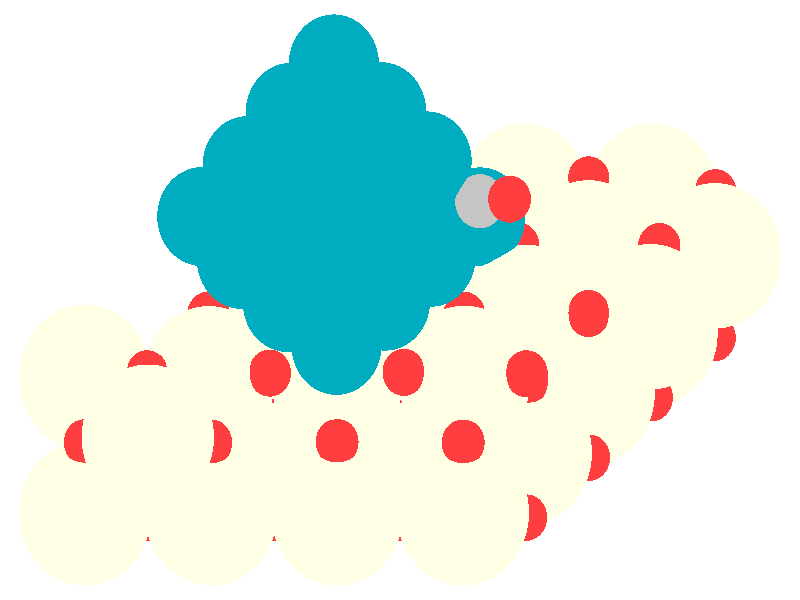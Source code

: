 #include "colors.inc"
#include "finish.inc"

global_settings {assumed_gamma 1 max_trace_level 6}
background {color White}
camera {orthographic
  right -24.68*x up 16.83*y
  direction 1.00*z
  location <0,0,50.00> look_at <0,0,0>}
light_source {<  2.00,   3.00,  40.00> color White
  area_light <0.70, 0, 0>, <0, 0.70, 0>, 3, 3
  adaptive 1 jitter}

#declare simple = finish {phong 0.7}
#declare pale = finish {ambient .5 diffuse .85 roughness .001 specular 0.200 }
#declare intermediate = finish {ambient 0.3 diffuse 0.6 specular 0.10 roughness 0.04 }
#declare vmd = finish {ambient .0 diffuse .65 phong 0.1 phong_size 40. specular 0.500 }
#declare jmol = finish {ambient .2 diffuse .6 specular 1 roughness .001 metallic}
#declare ase2 = finish {ambient 0.05 brilliance 3 diffuse 0.6 metallic specular 0.70 roughness 0.04 reflection 0.15}
#declare ase3 = finish {ambient .15 brilliance 2 diffuse .6 metallic specular 1. roughness .001 reflection .0}
#declare glass = finish {ambient .05 diffuse .3 specular 1. roughness .001}
#declare glass2 = finish {ambient .0 diffuse .3 specular 1. reflection .25 roughness .001}
#declare Rcell = 0.020;
#declare Rbond = 0.100;

#macro atom(LOC, R, COL, TRANS, FIN)
  sphere{LOC, R texture{pigment{color COL transmit TRANS} finish{FIN}}}
#end
#macro constrain(LOC, R, COL, TRANS FIN)
union{torus{R, Rcell rotate 45*z texture{pigment{color COL transmit TRANS} finish{FIN}}}
      torus{R, Rcell rotate -45*z texture{pigment{color COL transmit TRANS} finish{FIN}}}
      translate LOC}
#end

atom(<  1.94,  -5.97,  -3.06>, 2.04, rgb <1.00, 1.00, 0.78>, 0.0, ase3) // #0 
atom(< -3.89,  -0.93, -11.79>, 2.04, rgb <1.00, 1.00, 0.78>, 0.0, ase3) // #1 
atom(<  5.82,  -2.61,  -8.88>, 2.04, rgb <1.00, 1.00, 0.78>, 0.0, ase3) // #2 
atom(< -5.83,  -2.61,  -8.88>, 2.04, rgb <1.00, 1.00, 0.78>, 0.0, ase3) // #3 
atom(< -1.94,  -5.97,  -3.06>, 2.04, rgb <1.00, 1.00, 0.78>, 0.0, ase3) // #4 
atom(< -7.77,  -4.29,  -5.97>, 2.04, rgb <1.00, 1.00, 0.78>, 0.0, ase3) // #5 
atom(<  1.94,  -2.61,  -8.88>, 2.04, rgb <1.00, 1.00, 0.78>, 0.0, ase3) // #6 
atom(< -9.71,  -5.97,  -3.06>, 2.04, rgb <1.00, 1.00, 0.78>, 0.0, ase3) // #7 
atom(< -5.83,  -5.97,  -3.06>, 2.04, rgb <1.00, 1.00, 0.78>, 0.0, ase3) // #8 
atom(< -0.00,  -0.93, -11.79>, 2.04, rgb <1.00, 1.00, 0.78>, 0.0, ase3) // #9 
atom(< -1.94,  -2.61,  -8.88>, 2.04, rgb <1.00, 1.00, 0.78>, 0.0, ase3) // #10 
atom(< -0.00,  -4.29,  -5.97>, 2.04, rgb <1.00, 1.00, 0.78>, 0.0, ase3) // #11 
atom(<  7.76,  -0.93, -11.79>, 2.04, rgb <1.00, 1.00, 0.78>, 0.0, ase3) // #12 
atom(< -3.89,  -4.29,  -5.97>, 2.04, rgb <1.00, 1.00, 0.78>, 0.0, ase3) // #13 
atom(<  3.88,  -4.29,  -5.97>, 2.04, rgb <1.00, 1.00, 0.78>, 0.0, ase3) // #14 
atom(<  3.88,  -0.93, -11.79>, 2.04, rgb <1.00, 1.00, 0.78>, 0.0, ase3) // #15 
atom(<  3.85,   2.90, -12.16>, 2.04, rgb <1.00, 1.00, 0.78>, 0.0, ase3) // #16 
atom(< -3.90,  -0.53,  -6.39>, 2.04, rgb <1.00, 1.00, 0.78>, 0.0, ase3) // #17 
atom(<  1.93,   1.23,  -9.30>, 2.04, rgb <1.00, 1.00, 0.78>, 0.0, ase3) // #18 
atom(< -7.78,  -3.85,  -0.54>, 2.04, rgb <1.00, 1.00, 0.78>, 0.0, ase3) // #19 
atom(<  0.02,  -0.53,  -6.40>, 2.04, rgb <1.00, 1.00, 0.78>, 0.0, ase3) // #20 
atom(< -1.93,   1.22,  -9.32>, 2.04, rgb <1.00, 1.00, 0.78>, 0.0, ase3) // #21 
atom(< -1.94,  -2.22,  -3.45>, 2.04, rgb <1.00, 1.00, 0.78>, 0.0, ase3) // #22 
atom(<  7.73,  -0.47,  -6.33>, 2.04, rgb <1.00, 1.00, 0.78>, 0.0, ase3) // #23 
atom(<  7.79,   2.90, -12.16>, 2.04, rgb <1.00, 1.00, 0.78>, 0.0, ase3) // #24 
atom(< -9.71,  -2.17,  -3.44>, 2.04, rgb <1.00, 1.00, 0.78>, 0.0, ase3) // #25 
atom(<  5.82,   1.32,  -9.21>, 2.04, rgb <1.00, 1.00, 0.78>, 0.0, ase3) // #26 
atom(<  9.71,   1.24,  -9.28>, 2.04, rgb <1.00, 1.00, 0.78>, 0.0, ase3) // #27 
atom(<  3.90,  -0.49,  -6.32>, 2.04, rgb <1.00, 1.00, 0.78>, 0.0, ase3) // #28 
atom(< -5.89,  -2.21,  -3.43>, 2.04, rgb <1.00, 1.00, 0.78>, 0.0, ase3) // #29 
atom(<  1.99,  -2.20,  -3.43>, 2.04, rgb <1.00, 1.00, 0.78>, 0.0, ase3) // #30 
atom(< -3.88,   2.88, -12.18>, 2.04, rgb <1.00, 1.00, 0.78>, 0.0, ase3) // #31 
atom(<  1.94,  -4.42,  -7.34>, 0.66, rgb <1.00, 0.05, 0.05>, 0.0, ase3) // #32 
atom(<  7.76,  -2.74, -10.25>, 0.66, rgb <1.00, 0.05, 0.05>, 0.0, ase3) // #33 
atom(< -0.00,  -6.10,  -4.42>, 0.66, rgb <1.00, 0.05, 0.05>, 0.0, ase3) // #34 
atom(<  9.70,  -1.06, -13.16>, 0.66, rgb <1.00, 0.05, 0.05>, 0.0, ase3) // #35 
atom(< -3.89,  -2.74, -10.25>, 0.66, rgb <1.00, 0.05, 0.05>, 0.0, ase3) // #36 
atom(<  3.88,  -6.10,  -4.42>, 0.66, rgb <1.00, 0.05, 0.05>, 0.0, ase3) // #37 
atom(< -1.94,  -4.42,  -7.34>, 0.66, rgb <1.00, 0.05, 0.05>, 0.0, ase3) // #38 
atom(<  5.82,  -4.42,  -7.34>, 0.66, rgb <1.00, 0.05, 0.05>, 0.0, ase3) // #39 
atom(<  5.82,  -1.06, -13.16>, 0.66, rgb <1.00, 0.05, 0.05>, 0.0, ase3) // #40 
atom(< -7.77,  -6.10,  -4.42>, 0.66, rgb <1.00, 0.05, 0.05>, 0.0, ase3) // #41 
atom(< -0.00,  -2.74, -10.25>, 0.66, rgb <1.00, 0.05, 0.05>, 0.0, ase3) // #42 
atom(<  1.94,  -1.06, -13.16>, 0.66, rgb <1.00, 0.05, 0.05>, 0.0, ase3) // #43 
atom(<  3.88,  -2.74, -10.25>, 0.66, rgb <1.00, 0.05, 0.05>, 0.0, ase3) // #44 
atom(< -3.89,  -6.10,  -4.42>, 0.66, rgb <1.00, 0.05, 0.05>, 0.0, ase3) // #45 
atom(< -5.83,  -4.42,  -7.34>, 0.66, rgb <1.00, 0.05, 0.05>, 0.0, ase3) // #46 
atom(< -1.94,  -1.06, -13.16>, 0.66, rgb <1.00, 0.05, 0.05>, 0.0, ase3) // #47 
atom(<  3.88,   0.88, -13.34>, 0.66, rgb <1.00, 0.05, 0.05>, 0.0, ase3) // #48 
atom(<  1.94,  -0.80, -10.43>, 0.66, rgb <1.00, 0.05, 0.05>, 0.0, ase3) // #49 
atom(< -0.00,   0.88, -13.34>, 0.66, rgb <1.00, 0.05, 0.05>, 0.0, ase3) // #50 
atom(<  3.88,  -2.48,  -7.51>, 0.66, rgb <1.00, 0.05, 0.05>, 0.0, ase3) // #51 
atom(< -0.00,  -2.48,  -7.51>, 0.66, rgb <1.00, 0.05, 0.05>, 0.0, ase3) // #52 
atom(< -7.77,  -2.48,  -7.51>, 0.66, rgb <1.00, 0.05, 0.05>, 0.0, ase3) // #53 
atom(< -1.94,  -0.80, -10.43>, 0.66, rgb <1.00, 0.05, 0.05>, 0.0, ase3) // #54 
atom(<  5.82,  -0.80, -10.43>, 0.66, rgb <1.00, 0.05, 0.05>, 0.0, ase3) // #55 
atom(< -5.83,  -0.80, -10.43>, 0.66, rgb <1.00, 0.05, 0.05>, 0.0, ase3) // #56 
atom(<  7.76,   0.88, -13.34>, 0.66, rgb <1.00, 0.05, 0.05>, 0.0, ase3) // #57 
atom(< -3.89,  -2.48,  -7.51>, 0.66, rgb <1.00, 0.05, 0.05>, 0.0, ase3) // #58 
atom(< -3.89,   0.88, -13.34>, 0.66, rgb <1.00, 0.05, 0.05>, 0.0, ase3) // #59 
atom(< -9.71,  -4.17,  -4.60>, 0.66, rgb <1.00, 0.05, 0.05>, 0.0, ase3) // #60 
atom(< -5.83,  -4.17,  -4.60>, 0.66, rgb <1.00, 0.05, 0.05>, 0.0, ase3) // #61 
atom(<  1.94,  -4.17,  -4.60>, 0.66, rgb <1.00, 0.05, 0.05>, 0.0, ase3) // #62 
atom(< -1.94,  -4.17,  -4.60>, 0.66, rgb <1.00, 0.05, 0.05>, 0.0, ase3) // #63 
atom(<  0.00,   1.06, -10.65>, 0.66, rgb <1.00, 0.05, 0.05>, 0.0, ase3) // #64 
atom(<  3.90,  -2.31,  -4.82>, 0.66, rgb <1.00, 0.05, 0.05>, 0.0, ase3) // #65 
atom(< -9.71,  -3.99,  -1.91>, 0.66, rgb <1.00, 0.05, 0.05>, 0.0, ase3) // #66 
atom(< -5.84,  -4.00,  -1.90>, 0.66, rgb <1.00, 0.05, 0.05>, 0.0, ase3) // #67 
atom(< -7.79,  -2.31,  -4.82>, 0.66, rgb <1.00, 0.05, 0.05>, 0.0, ase3) // #68 
atom(< -1.94,  -0.61,  -7.77>, 0.66, rgb <1.00, 0.05, 0.05>, 0.0, ase3) // #69 
atom(<  1.95,  -4.00,  -1.90>, 0.66, rgb <1.00, 0.05, 0.05>, 0.0, ase3) // #70 
atom(<  5.81,  -0.54,  -7.70>, 0.66, rgb <1.00, 0.05, 0.05>, 0.0, ase3) // #71 
atom(<  1.93,  -0.63,  -7.73>, 0.66, rgb <1.00, 0.05, 0.05>, 0.0, ase3) // #72 
atom(<  0.02,  -2.33,  -4.81>, 0.66, rgb <1.00, 0.05, 0.05>, 0.0, ase3) // #73 
atom(< -5.81,  -0.62,  -7.73>, 0.66, rgb <1.00, 0.05, 0.05>, 0.0, ase3) // #74 
atom(<  3.89,   1.13, -10.61>, 0.66, rgb <1.00, 0.05, 0.05>, 0.0, ase3) // #75 
atom(< -3.91,  -2.32,  -4.82>, 0.66, rgb <1.00, 0.05, 0.05>, 0.0, ase3) // #76 
atom(< -1.94,  -3.98,  -1.93>, 0.66, rgb <1.00, 0.05, 0.05>, 0.0, ase3) // #77 
atom(<  7.76,   1.13, -10.60>, 0.66, rgb <1.00, 0.05, 0.05>, 0.0, ase3) // #78 
atom(< -3.88,   1.06, -10.65>, 0.66, rgb <1.00, 0.05, 0.05>, 0.0, ase3) // #79 
atom(<  0.12,  -2.03,  -2.06>, 0.66, rgb <1.00, 0.05, 0.05>, 0.0, ase3) // #80 
atom(< -7.80,  -2.07,  -2.08>, 0.66, rgb <1.00, 0.05, 0.05>, 0.0, ase3) // #81 
atom(< -4.02,  -2.05,  -2.06>, 0.66, rgb <1.00, 0.05, 0.05>, 0.0, ase3) // #82 
atom(<  9.73,   3.01, -10.82>, 0.66, rgb <1.00, 0.05, 0.05>, 0.0, ase3) // #83 
atom(<  1.99,  -0.43,  -4.92>, 0.66, rgb <1.00, 0.05, 0.05>, 0.0, ase3) // #84 
atom(<  3.64,   1.52,  -7.70>, 0.66, rgb <1.00, 0.05, 0.05>, 0.0, ase3) // #85 
atom(<  5.82,   3.37, -10.91>, 0.66, rgb <1.00, 0.05, 0.05>, 0.0, ase3) // #86 
atom(<  8.00,   1.50,  -7.65>, 0.66, rgb <1.00, 0.05, 0.05>, 0.0, ase3) // #87 
atom(< -1.93,  -0.56,  -5.12>, 0.66, rgb <1.00, 0.05, 0.05>, 0.0, ase3) // #88 
atom(< -0.01,   1.41,  -7.97>, 0.66, rgb <1.00, 0.05, 0.05>, 0.0, ase3) // #89 
atom(<  1.91,   3.01, -10.83>, 0.66, rgb <1.00, 0.05, 0.05>, 0.0, ase3) // #90 
atom(<  5.82,  -0.38,  -4.97>, 0.66, rgb <1.00, 0.05, 0.05>, 0.0, ase3) // #91 
atom(< -5.91,  -0.42,  -4.90>, 0.66, rgb <1.00, 0.05, 0.05>, 0.0, ase3) // #92 
atom(< -3.82,   1.41,  -7.98>, 0.66, rgb <1.00, 0.05, 0.05>, 0.0, ase3) // #93 
atom(< -1.94,   2.99, -10.85>, 0.66, rgb <1.00, 0.05, 0.05>, 0.0, ase3) // #94 
atom(<  3.90,  -2.07,  -2.08>, 0.66, rgb <1.00, 0.05, 0.05>, 0.0, ase3) // #95 
atom(<  3.38,   2.83,  -3.37>, 0.66, rgb <1.00, 0.05, 0.05>, 0.0, ase3) // #96 
atom(< -0.59,   2.40,  -6.19>, 1.39, rgb <0.00, 0.41, 0.52>, 0.0, ase3) // #97 
atom(< -2.00,   1.14,  -4.06>, 1.39, rgb <0.00, 0.41, 0.52>, 0.0, ase3) // #98 
atom(< -3.33,   2.43,  -6.23>, 1.39, rgb <0.00, 0.41, 0.52>, 0.0, ase3) // #99 
atom(< -1.94,   3.83,  -4.42>, 1.39, rgb <0.00, 0.41, 0.52>, 0.0, ase3) // #100 
atom(<  0.94,   1.20,  -3.99>, 1.39, rgb <0.00, 0.41, 0.52>, 0.0, ase3) // #101 
atom(< -4.88,   1.14,  -4.04>, 1.39, rgb <0.00, 0.41, 0.52>, 0.0, ase3) // #102 
atom(< -0.46,  -0.03,  -2.00>, 1.39, rgb <0.00, 0.41, 0.52>, 0.0, ase3) // #103 
atom(< -0.55,   2.62,  -2.30>, 1.39, rgb <0.00, 0.41, 0.52>, 0.0, ase3) // #104 
atom(< -3.46,  -0.07,  -1.95>, 1.39, rgb <0.00, 0.41, 0.52>, 0.0, ase3) // #105 
atom(< -3.43,   2.57,  -2.31>, 1.39, rgb <0.00, 0.41, 0.52>, 0.0, ase3) // #106 
atom(<  0.82,   3.90,  -4.33>, 1.39, rgb <0.00, 0.41, 0.52>, 0.0, ase3) // #107 
atom(<  2.47,   2.33,  -6.08>, 1.39, rgb <0.00, 0.41, 0.52>, 0.0, ase3) // #108 
atom(< -2.00,   1.46,  -0.33>, 1.39, rgb <0.00, 0.41, 0.52>, 0.0, ase3) // #109 
atom(< -1.96,  -1.27,   0.00>, 1.39, rgb <0.00, 0.41, 0.52>, 0.0, ase3) // #110 
atom(< -4.70,   3.77,  -4.34>, 1.39, rgb <0.00, 0.41, 0.52>, 0.0, ase3) // #111 
atom(< -6.10,   2.34,  -6.18>, 1.39, rgb <0.00, 0.41, 0.52>, 0.0, ase3) // #112 
atom(< -3.37,   5.26,  -2.67>, 1.39, rgb <0.00, 0.41, 0.52>, 0.0, ase3) // #113 
atom(< -0.58,   5.28,  -2.60>, 1.39, rgb <0.00, 0.41, 0.52>, 0.0, ase3) // #114 
atom(< -2.02,   4.06,  -0.55>, 1.39, rgb <0.00, 0.41, 0.52>, 0.0, ase3) // #115 
atom(< -2.04,   6.62,  -0.93>, 1.39, rgb <0.00, 0.41, 0.52>, 0.0, ase3) // #116 
atom(<  2.46,   2.77,  -4.14>, 0.76, rgb <0.56, 0.56, 0.56>, 0.0, ase3) // #117 
